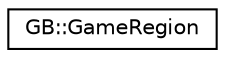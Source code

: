 digraph "Graphical Class Hierarchy"
{
  edge [fontname="Helvetica",fontsize="10",labelfontname="Helvetica",labelfontsize="10"];
  node [fontname="Helvetica",fontsize="10",shape=record];
  rankdir="LR";
  Node1 [label="GB::GameRegion",height=0.2,width=0.4,color="black", fillcolor="white", style="filled",URL="$class_g_b_1_1_game_region.html",tooltip="Base class meant to be inherited. Controls game logic and actors for a specific time or space in game..."];
}
